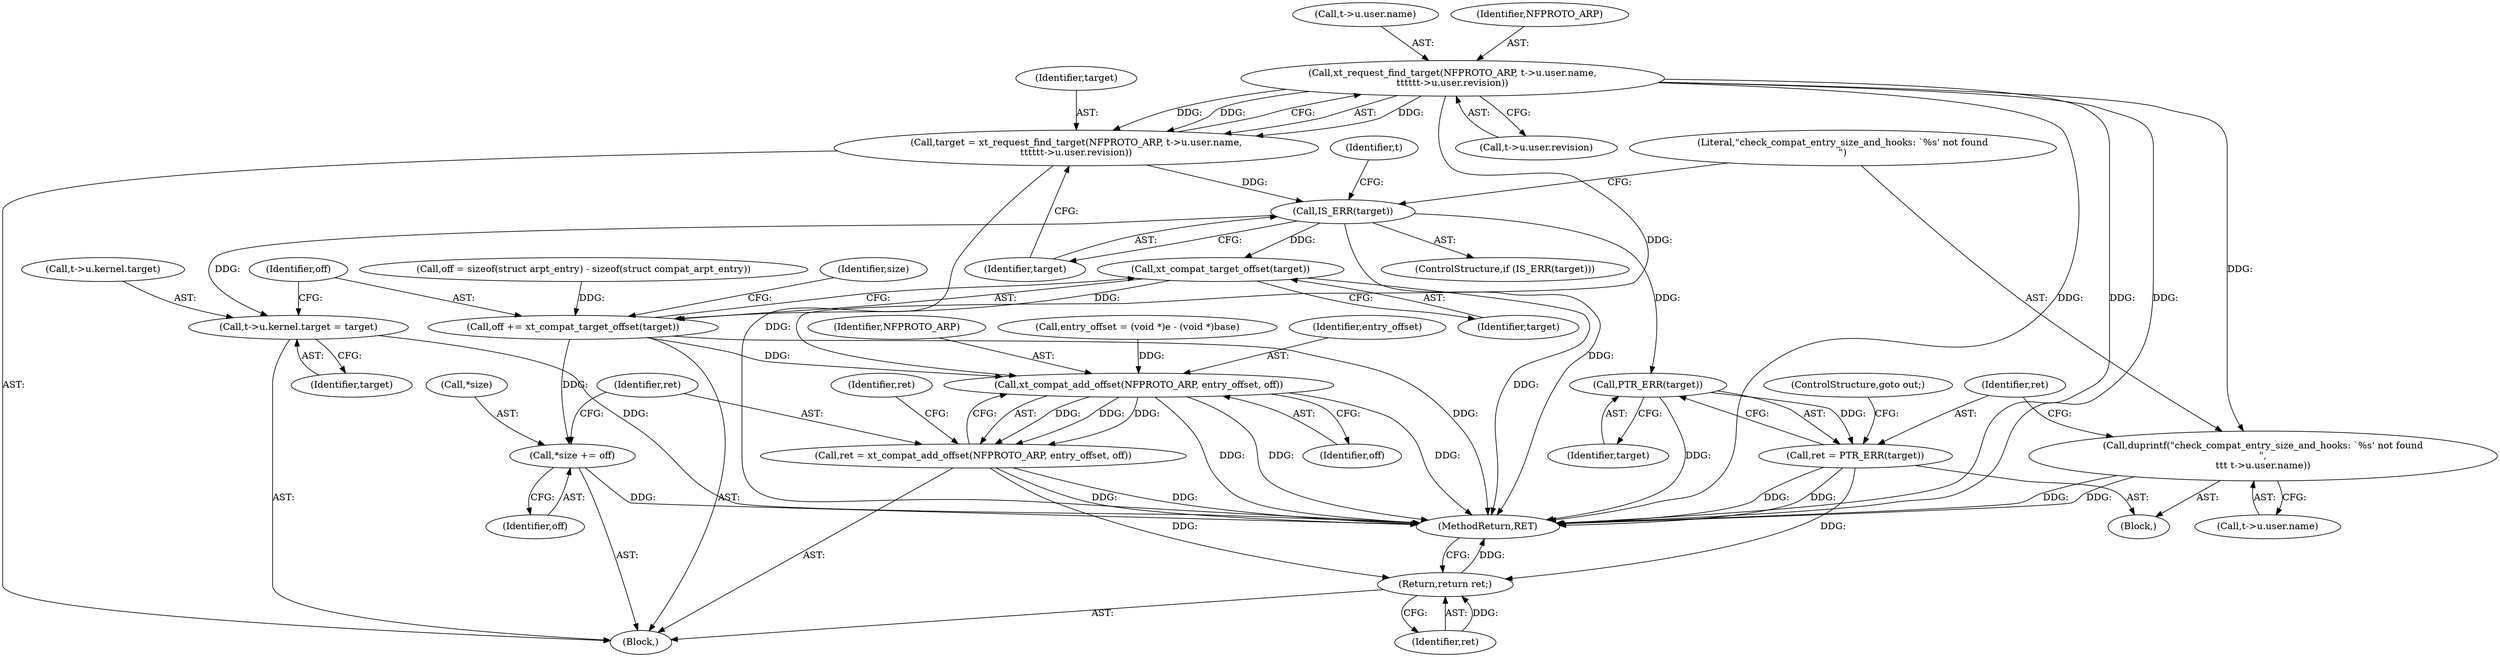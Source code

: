 digraph "0_linux_6e94e0cfb0887e4013b3b930fa6ab1fe6bb6ba91@pointer" {
"1000182" [label="(Call,xt_request_find_target(NFPROTO_ARP, t->u.user.name,\n\t\t\t\t\tt->u.user.revision))"];
"1000180" [label="(Call,target = xt_request_find_target(NFPROTO_ARP, t->u.user.name,\n\t\t\t\t\tt->u.user.revision))"];
"1000199" [label="(Call,IS_ERR(target))"];
"1000213" [label="(Call,PTR_ERR(target))"];
"1000211" [label="(Call,ret = PTR_ERR(target))"];
"1000319" [label="(Return,return ret;)"];
"1000216" [label="(Call,t->u.kernel.target = target)"];
"1000227" [label="(Call,xt_compat_target_offset(target))"];
"1000225" [label="(Call,off += xt_compat_target_offset(target))"];
"1000229" [label="(Call,*size += off)"];
"1000235" [label="(Call,xt_compat_add_offset(NFPROTO_ARP, entry_offset, off))"];
"1000233" [label="(Call,ret = xt_compat_add_offset(NFPROTO_ARP, entry_offset, off))"];
"1000202" [label="(Call,duprintf(\"check_compat_entry_size_and_hooks: `%s' not found\n\",\n\t\t\t t->u.user.name))"];
"1000204" [label="(Call,t->u.user.name)"];
"1000234" [label="(Identifier,ret)"];
"1000238" [label="(Identifier,off)"];
"1000227" [label="(Call,xt_compat_target_offset(target))"];
"1000214" [label="(Identifier,target)"];
"1000211" [label="(Call,ret = PTR_ERR(target))"];
"1000201" [label="(Block,)"];
"1000160" [label="(Call,off = sizeof(struct arpt_entry) - sizeof(struct compat_arpt_entry))"];
"1000167" [label="(Call,entry_offset = (void *)e - (void *)base)"];
"1000202" [label="(Call,duprintf(\"check_compat_entry_size_and_hooks: `%s' not found\n\",\n\t\t\t t->u.user.name))"];
"1000198" [label="(ControlStructure,if (IS_ERR(target)))"];
"1000213" [label="(Call,PTR_ERR(target))"];
"1000184" [label="(Call,t->u.user.name)"];
"1000224" [label="(Identifier,target)"];
"1000233" [label="(Call,ret = xt_compat_add_offset(NFPROTO_ARP, entry_offset, off))"];
"1000180" [label="(Call,target = xt_request_find_target(NFPROTO_ARP, t->u.user.name,\n\t\t\t\t\tt->u.user.revision))"];
"1000229" [label="(Call,*size += off)"];
"1000232" [label="(Identifier,off)"];
"1000231" [label="(Identifier,size)"];
"1000112" [label="(Block,)"];
"1000212" [label="(Identifier,ret)"];
"1000216" [label="(Call,t->u.kernel.target = target)"];
"1000182" [label="(Call,xt_request_find_target(NFPROTO_ARP, t->u.user.name,\n\t\t\t\t\tt->u.user.revision))"];
"1000228" [label="(Identifier,target)"];
"1000191" [label="(Call,t->u.user.revision)"];
"1000200" [label="(Identifier,target)"];
"1000183" [label="(Identifier,NFPROTO_ARP)"];
"1000319" [label="(Return,return ret;)"];
"1000220" [label="(Identifier,t)"];
"1000199" [label="(Call,IS_ERR(target))"];
"1000226" [label="(Identifier,off)"];
"1000237" [label="(Identifier,entry_offset)"];
"1000225" [label="(Call,off += xt_compat_target_offset(target))"];
"1000321" [label="(MethodReturn,RET)"];
"1000230" [label="(Call,*size)"];
"1000240" [label="(Identifier,ret)"];
"1000215" [label="(ControlStructure,goto out;)"];
"1000236" [label="(Identifier,NFPROTO_ARP)"];
"1000203" [label="(Literal,\"check_compat_entry_size_and_hooks: `%s' not found\n\")"];
"1000235" [label="(Call,xt_compat_add_offset(NFPROTO_ARP, entry_offset, off))"];
"1000320" [label="(Identifier,ret)"];
"1000181" [label="(Identifier,target)"];
"1000217" [label="(Call,t->u.kernel.target)"];
"1000182" -> "1000180"  [label="AST: "];
"1000182" -> "1000191"  [label="CFG: "];
"1000183" -> "1000182"  [label="AST: "];
"1000184" -> "1000182"  [label="AST: "];
"1000191" -> "1000182"  [label="AST: "];
"1000180" -> "1000182"  [label="CFG: "];
"1000182" -> "1000321"  [label="DDG: "];
"1000182" -> "1000321"  [label="DDG: "];
"1000182" -> "1000321"  [label="DDG: "];
"1000182" -> "1000180"  [label="DDG: "];
"1000182" -> "1000180"  [label="DDG: "];
"1000182" -> "1000180"  [label="DDG: "];
"1000182" -> "1000202"  [label="DDG: "];
"1000182" -> "1000235"  [label="DDG: "];
"1000180" -> "1000112"  [label="AST: "];
"1000181" -> "1000180"  [label="AST: "];
"1000200" -> "1000180"  [label="CFG: "];
"1000180" -> "1000321"  [label="DDG: "];
"1000180" -> "1000199"  [label="DDG: "];
"1000199" -> "1000198"  [label="AST: "];
"1000199" -> "1000200"  [label="CFG: "];
"1000200" -> "1000199"  [label="AST: "];
"1000203" -> "1000199"  [label="CFG: "];
"1000220" -> "1000199"  [label="CFG: "];
"1000199" -> "1000321"  [label="DDG: "];
"1000199" -> "1000213"  [label="DDG: "];
"1000199" -> "1000216"  [label="DDG: "];
"1000199" -> "1000227"  [label="DDG: "];
"1000213" -> "1000211"  [label="AST: "];
"1000213" -> "1000214"  [label="CFG: "];
"1000214" -> "1000213"  [label="AST: "];
"1000211" -> "1000213"  [label="CFG: "];
"1000213" -> "1000321"  [label="DDG: "];
"1000213" -> "1000211"  [label="DDG: "];
"1000211" -> "1000201"  [label="AST: "];
"1000212" -> "1000211"  [label="AST: "];
"1000215" -> "1000211"  [label="CFG: "];
"1000211" -> "1000321"  [label="DDG: "];
"1000211" -> "1000321"  [label="DDG: "];
"1000211" -> "1000319"  [label="DDG: "];
"1000319" -> "1000112"  [label="AST: "];
"1000319" -> "1000320"  [label="CFG: "];
"1000320" -> "1000319"  [label="AST: "];
"1000321" -> "1000319"  [label="CFG: "];
"1000319" -> "1000321"  [label="DDG: "];
"1000320" -> "1000319"  [label="DDG: "];
"1000233" -> "1000319"  [label="DDG: "];
"1000216" -> "1000112"  [label="AST: "];
"1000216" -> "1000224"  [label="CFG: "];
"1000217" -> "1000216"  [label="AST: "];
"1000224" -> "1000216"  [label="AST: "];
"1000226" -> "1000216"  [label="CFG: "];
"1000216" -> "1000321"  [label="DDG: "];
"1000227" -> "1000225"  [label="AST: "];
"1000227" -> "1000228"  [label="CFG: "];
"1000228" -> "1000227"  [label="AST: "];
"1000225" -> "1000227"  [label="CFG: "];
"1000227" -> "1000321"  [label="DDG: "];
"1000227" -> "1000225"  [label="DDG: "];
"1000225" -> "1000112"  [label="AST: "];
"1000226" -> "1000225"  [label="AST: "];
"1000231" -> "1000225"  [label="CFG: "];
"1000225" -> "1000321"  [label="DDG: "];
"1000160" -> "1000225"  [label="DDG: "];
"1000225" -> "1000229"  [label="DDG: "];
"1000225" -> "1000235"  [label="DDG: "];
"1000229" -> "1000112"  [label="AST: "];
"1000229" -> "1000232"  [label="CFG: "];
"1000230" -> "1000229"  [label="AST: "];
"1000232" -> "1000229"  [label="AST: "];
"1000234" -> "1000229"  [label="CFG: "];
"1000229" -> "1000321"  [label="DDG: "];
"1000235" -> "1000233"  [label="AST: "];
"1000235" -> "1000238"  [label="CFG: "];
"1000236" -> "1000235"  [label="AST: "];
"1000237" -> "1000235"  [label="AST: "];
"1000238" -> "1000235"  [label="AST: "];
"1000233" -> "1000235"  [label="CFG: "];
"1000235" -> "1000321"  [label="DDG: "];
"1000235" -> "1000321"  [label="DDG: "];
"1000235" -> "1000321"  [label="DDG: "];
"1000235" -> "1000233"  [label="DDG: "];
"1000235" -> "1000233"  [label="DDG: "];
"1000235" -> "1000233"  [label="DDG: "];
"1000167" -> "1000235"  [label="DDG: "];
"1000233" -> "1000112"  [label="AST: "];
"1000234" -> "1000233"  [label="AST: "];
"1000240" -> "1000233"  [label="CFG: "];
"1000233" -> "1000321"  [label="DDG: "];
"1000233" -> "1000321"  [label="DDG: "];
"1000202" -> "1000201"  [label="AST: "];
"1000202" -> "1000204"  [label="CFG: "];
"1000203" -> "1000202"  [label="AST: "];
"1000204" -> "1000202"  [label="AST: "];
"1000212" -> "1000202"  [label="CFG: "];
"1000202" -> "1000321"  [label="DDG: "];
"1000202" -> "1000321"  [label="DDG: "];
}
